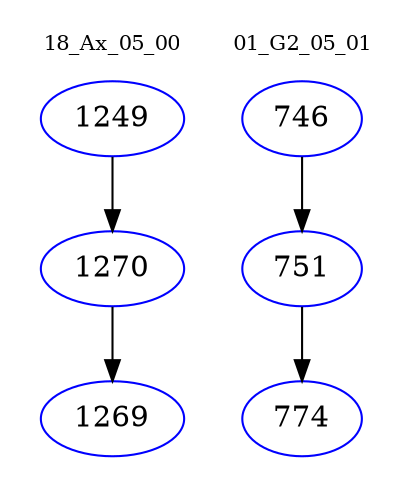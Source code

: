 digraph{
subgraph cluster_0 {
color = white
label = "18_Ax_05_00";
fontsize=10;
T0_1249 [label="1249", color="blue"]
T0_1249 -> T0_1270 [color="black"]
T0_1270 [label="1270", color="blue"]
T0_1270 -> T0_1269 [color="black"]
T0_1269 [label="1269", color="blue"]
}
subgraph cluster_1 {
color = white
label = "01_G2_05_01";
fontsize=10;
T1_746 [label="746", color="blue"]
T1_746 -> T1_751 [color="black"]
T1_751 [label="751", color="blue"]
T1_751 -> T1_774 [color="black"]
T1_774 [label="774", color="blue"]
}
}
